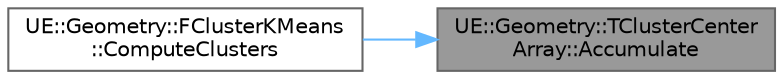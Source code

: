 digraph "UE::Geometry::TClusterCenterArray::Accumulate"
{
 // INTERACTIVE_SVG=YES
 // LATEX_PDF_SIZE
  bgcolor="transparent";
  edge [fontname=Helvetica,fontsize=10,labelfontname=Helvetica,labelfontsize=10];
  node [fontname=Helvetica,fontsize=10,shape=box,height=0.2,width=0.4];
  rankdir="RL";
  Node1 [id="Node000001",label="UE::Geometry::TClusterCenter\lArray::Accumulate",height=0.2,width=0.4,color="gray40", fillcolor="grey60", style="filled", fontcolor="black",tooltip=" "];
  Node1 -> Node2 [id="edge1_Node000001_Node000002",dir="back",color="steelblue1",style="solid",tooltip=" "];
  Node2 [id="Node000002",label="UE::Geometry::FClusterKMeans\l::ComputeClusters",height=0.2,width=0.4,color="grey40", fillcolor="white", style="filled",URL="$d7/dc1/structUE_1_1Geometry_1_1FClusterKMeans.html#abb849bcf81cc079171aba43a29f63da4",tooltip="Compute the K-Means clustering of FVector points."];
}
